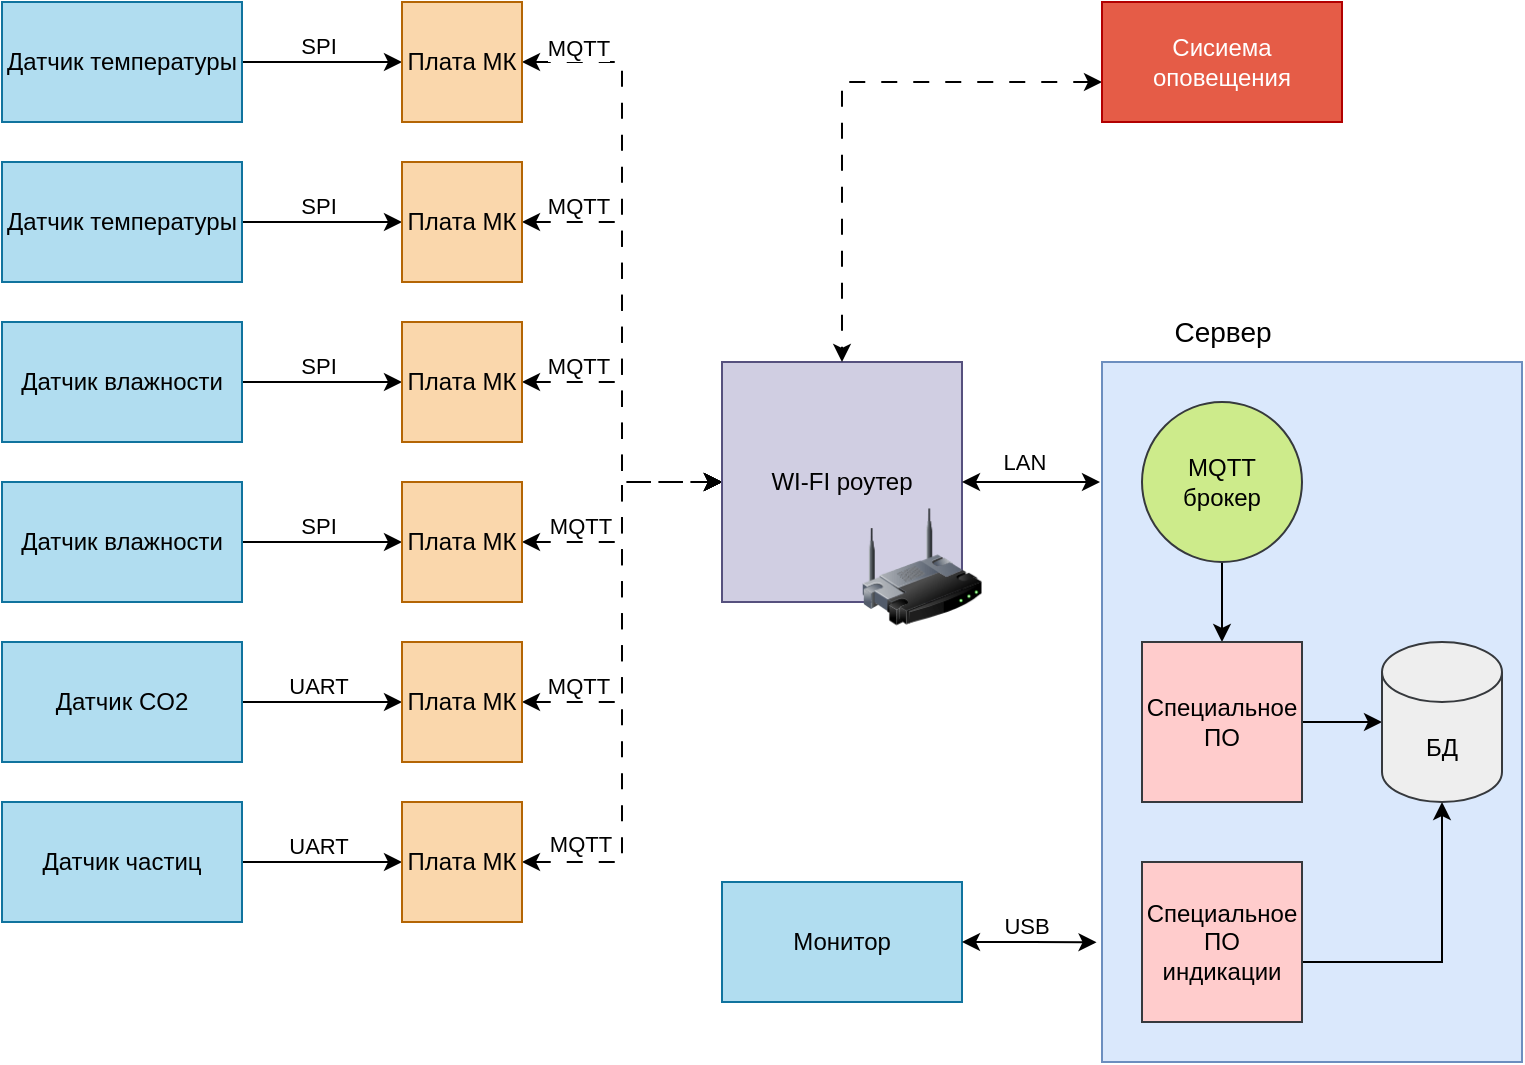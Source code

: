 <mxfile version="23.1.5" type="device">
  <diagram name="Page-1" id="55a83fd1-7818-8e21-69c5-c3457e3827bb">
    <mxGraphModel dx="486" dy="776" grid="1" gridSize="10" guides="1" tooltips="1" connect="1" arrows="1" fold="1" page="1" pageScale="1" pageWidth="827" pageHeight="1169" background="none" math="0" shadow="0">
      <root>
        <mxCell id="0" />
        <mxCell id="1" parent="0" />
        <mxCell id="v2mrgRsfFMyAzsgP_XJQ-56" value="" style="rounded=0;whiteSpace=wrap;html=1;fillColor=#dae8fc;strokeColor=#6c8ebf;" vertex="1" parent="1">
          <mxGeometry x="1410" y="500" width="210" height="350" as="geometry" />
        </mxCell>
        <mxCell id="v2mrgRsfFMyAzsgP_XJQ-5" value="" style="edgeStyle=orthogonalEdgeStyle;rounded=0;orthogonalLoop=1;jettySize=auto;html=1;" edge="1" parent="1" source="v2mrgRsfFMyAzsgP_XJQ-2" target="v2mrgRsfFMyAzsgP_XJQ-3">
          <mxGeometry relative="1" as="geometry" />
        </mxCell>
        <mxCell id="v2mrgRsfFMyAzsgP_XJQ-6" value="SPI" style="edgeLabel;html=1;align=center;verticalAlign=middle;resizable=0;points=[];" vertex="1" connectable="0" parent="v2mrgRsfFMyAzsgP_XJQ-5">
          <mxGeometry x="-0.254" relative="1" as="geometry">
            <mxPoint x="8" y="-8" as="offset" />
          </mxGeometry>
        </mxCell>
        <mxCell id="v2mrgRsfFMyAzsgP_XJQ-2" value="Датчик температуры" style="rounded=0;whiteSpace=wrap;html=1;fillColor=#b1ddf0;strokeColor=#10739e;" vertex="1" parent="1">
          <mxGeometry x="860" y="320" width="120" height="60" as="geometry" />
        </mxCell>
        <mxCell id="v2mrgRsfFMyAzsgP_XJQ-30" style="edgeStyle=orthogonalEdgeStyle;rounded=0;orthogonalLoop=1;jettySize=auto;html=1;entryX=0;entryY=0.5;entryDx=0;entryDy=0;dashed=1;dashPattern=8 8;startArrow=classic;startFill=1;" edge="1" parent="1" source="v2mrgRsfFMyAzsgP_XJQ-3" target="v2mrgRsfFMyAzsgP_XJQ-27">
          <mxGeometry relative="1" as="geometry" />
        </mxCell>
        <mxCell id="v2mrgRsfFMyAzsgP_XJQ-38" value="MQTT" style="edgeLabel;html=1;align=center;verticalAlign=middle;resizable=0;points=[];" vertex="1" connectable="0" parent="v2mrgRsfFMyAzsgP_XJQ-30">
          <mxGeometry x="-0.845" y="1" relative="1" as="geometry">
            <mxPoint x="4" y="-6" as="offset" />
          </mxGeometry>
        </mxCell>
        <mxCell id="v2mrgRsfFMyAzsgP_XJQ-3" value="Плата МК" style="rounded=0;whiteSpace=wrap;html=1;fillColor=#fad7ac;strokeColor=#b46504;" vertex="1" parent="1">
          <mxGeometry x="1060" y="320" width="60" height="60" as="geometry" />
        </mxCell>
        <mxCell id="v2mrgRsfFMyAzsgP_XJQ-7" value="" style="edgeStyle=orthogonalEdgeStyle;rounded=0;orthogonalLoop=1;jettySize=auto;html=1;" edge="1" parent="1" source="v2mrgRsfFMyAzsgP_XJQ-9" target="v2mrgRsfFMyAzsgP_XJQ-10">
          <mxGeometry relative="1" as="geometry" />
        </mxCell>
        <mxCell id="v2mrgRsfFMyAzsgP_XJQ-8" value="SPI" style="edgeLabel;html=1;align=center;verticalAlign=middle;resizable=0;points=[];" vertex="1" connectable="0" parent="v2mrgRsfFMyAzsgP_XJQ-7">
          <mxGeometry x="-0.254" relative="1" as="geometry">
            <mxPoint x="8" y="-8" as="offset" />
          </mxGeometry>
        </mxCell>
        <mxCell id="v2mrgRsfFMyAzsgP_XJQ-9" value="Датчик температуры" style="rounded=0;whiteSpace=wrap;html=1;fillColor=#b1ddf0;strokeColor=#10739e;" vertex="1" parent="1">
          <mxGeometry x="860" y="400" width="120" height="60" as="geometry" />
        </mxCell>
        <mxCell id="v2mrgRsfFMyAzsgP_XJQ-32" style="edgeStyle=orthogonalEdgeStyle;rounded=0;orthogonalLoop=1;jettySize=auto;html=1;entryX=0;entryY=0.5;entryDx=0;entryDy=0;dashed=1;dashPattern=8 8;startArrow=classic;startFill=1;" edge="1" parent="1" source="v2mrgRsfFMyAzsgP_XJQ-10" target="v2mrgRsfFMyAzsgP_XJQ-27">
          <mxGeometry relative="1" as="geometry" />
        </mxCell>
        <mxCell id="v2mrgRsfFMyAzsgP_XJQ-10" value="Плата МК" style="rounded=0;whiteSpace=wrap;html=1;fillColor=#fad7ac;strokeColor=#b46504;" vertex="1" parent="1">
          <mxGeometry x="1060" y="400" width="60" height="60" as="geometry" />
        </mxCell>
        <mxCell id="v2mrgRsfFMyAzsgP_XJQ-11" value="" style="edgeStyle=orthogonalEdgeStyle;rounded=0;orthogonalLoop=1;jettySize=auto;html=1;" edge="1" parent="1" source="v2mrgRsfFMyAzsgP_XJQ-13" target="v2mrgRsfFMyAzsgP_XJQ-14">
          <mxGeometry relative="1" as="geometry" />
        </mxCell>
        <mxCell id="v2mrgRsfFMyAzsgP_XJQ-12" value="SPI" style="edgeLabel;html=1;align=center;verticalAlign=middle;resizable=0;points=[];" vertex="1" connectable="0" parent="v2mrgRsfFMyAzsgP_XJQ-11">
          <mxGeometry x="-0.254" relative="1" as="geometry">
            <mxPoint x="8" y="-8" as="offset" />
          </mxGeometry>
        </mxCell>
        <mxCell id="v2mrgRsfFMyAzsgP_XJQ-13" value="Датчик влажности" style="rounded=0;whiteSpace=wrap;html=1;fillColor=#b1ddf0;strokeColor=#10739e;" vertex="1" parent="1">
          <mxGeometry x="860" y="480" width="120" height="60" as="geometry" />
        </mxCell>
        <mxCell id="v2mrgRsfFMyAzsgP_XJQ-34" style="edgeStyle=orthogonalEdgeStyle;rounded=0;orthogonalLoop=1;jettySize=auto;html=1;entryX=0;entryY=0.5;entryDx=0;entryDy=0;dashed=1;dashPattern=8 8;startArrow=classic;startFill=1;" edge="1" parent="1" source="v2mrgRsfFMyAzsgP_XJQ-14" target="v2mrgRsfFMyAzsgP_XJQ-27">
          <mxGeometry relative="1" as="geometry" />
        </mxCell>
        <mxCell id="v2mrgRsfFMyAzsgP_XJQ-14" value="Плата МК" style="rounded=0;whiteSpace=wrap;html=1;fillColor=#fad7ac;strokeColor=#b46504;" vertex="1" parent="1">
          <mxGeometry x="1060" y="480" width="60" height="60" as="geometry" />
        </mxCell>
        <mxCell id="v2mrgRsfFMyAzsgP_XJQ-15" value="" style="edgeStyle=orthogonalEdgeStyle;rounded=0;orthogonalLoop=1;jettySize=auto;html=1;" edge="1" parent="1" source="v2mrgRsfFMyAzsgP_XJQ-17" target="v2mrgRsfFMyAzsgP_XJQ-18">
          <mxGeometry relative="1" as="geometry" />
        </mxCell>
        <mxCell id="v2mrgRsfFMyAzsgP_XJQ-16" value="SPI" style="edgeLabel;html=1;align=center;verticalAlign=middle;resizable=0;points=[];" vertex="1" connectable="0" parent="v2mrgRsfFMyAzsgP_XJQ-15">
          <mxGeometry x="-0.254" relative="1" as="geometry">
            <mxPoint x="8" y="-8" as="offset" />
          </mxGeometry>
        </mxCell>
        <mxCell id="v2mrgRsfFMyAzsgP_XJQ-17" value="Датчик влажности" style="rounded=0;whiteSpace=wrap;html=1;fillColor=#b1ddf0;strokeColor=#10739e;" vertex="1" parent="1">
          <mxGeometry x="860" y="560" width="120" height="60" as="geometry" />
        </mxCell>
        <mxCell id="v2mrgRsfFMyAzsgP_XJQ-29" value="" style="edgeStyle=orthogonalEdgeStyle;rounded=0;orthogonalLoop=1;jettySize=auto;html=1;dashed=1;dashPattern=8 8;startArrow=classic;startFill=1;" edge="1" parent="1" source="v2mrgRsfFMyAzsgP_XJQ-18" target="v2mrgRsfFMyAzsgP_XJQ-27">
          <mxGeometry relative="1" as="geometry" />
        </mxCell>
        <mxCell id="v2mrgRsfFMyAzsgP_XJQ-18" value="Плата МК" style="rounded=0;whiteSpace=wrap;html=1;fillColor=#fad7ac;strokeColor=#b46504;" vertex="1" parent="1">
          <mxGeometry x="1060" y="560" width="60" height="60" as="geometry" />
        </mxCell>
        <mxCell id="v2mrgRsfFMyAzsgP_XJQ-19" value="" style="edgeStyle=orthogonalEdgeStyle;rounded=0;orthogonalLoop=1;jettySize=auto;html=1;" edge="1" parent="1" source="v2mrgRsfFMyAzsgP_XJQ-21" target="v2mrgRsfFMyAzsgP_XJQ-22">
          <mxGeometry relative="1" as="geometry" />
        </mxCell>
        <mxCell id="v2mrgRsfFMyAzsgP_XJQ-20" value="UART" style="edgeLabel;html=1;align=center;verticalAlign=middle;resizable=0;points=[];" vertex="1" connectable="0" parent="v2mrgRsfFMyAzsgP_XJQ-19">
          <mxGeometry x="-0.254" relative="1" as="geometry">
            <mxPoint x="8" y="-8" as="offset" />
          </mxGeometry>
        </mxCell>
        <mxCell id="v2mrgRsfFMyAzsgP_XJQ-21" value="Датчик CO2" style="rounded=0;whiteSpace=wrap;html=1;fillColor=#b1ddf0;strokeColor=#10739e;" vertex="1" parent="1">
          <mxGeometry x="860" y="640" width="120" height="60" as="geometry" />
        </mxCell>
        <mxCell id="v2mrgRsfFMyAzsgP_XJQ-35" style="edgeStyle=orthogonalEdgeStyle;rounded=0;orthogonalLoop=1;jettySize=auto;html=1;entryX=0;entryY=0.5;entryDx=0;entryDy=0;dashed=1;dashPattern=8 8;startArrow=classic;startFill=1;" edge="1" parent="1" source="v2mrgRsfFMyAzsgP_XJQ-22" target="v2mrgRsfFMyAzsgP_XJQ-27">
          <mxGeometry relative="1" as="geometry" />
        </mxCell>
        <mxCell id="v2mrgRsfFMyAzsgP_XJQ-22" value="Плата МК" style="rounded=0;whiteSpace=wrap;html=1;fillColor=#fad7ac;strokeColor=#b46504;" vertex="1" parent="1">
          <mxGeometry x="1060" y="640" width="60" height="60" as="geometry" />
        </mxCell>
        <mxCell id="v2mrgRsfFMyAzsgP_XJQ-23" value="" style="edgeStyle=orthogonalEdgeStyle;rounded=0;orthogonalLoop=1;jettySize=auto;html=1;" edge="1" parent="1" source="v2mrgRsfFMyAzsgP_XJQ-25" target="v2mrgRsfFMyAzsgP_XJQ-26">
          <mxGeometry relative="1" as="geometry" />
        </mxCell>
        <mxCell id="v2mrgRsfFMyAzsgP_XJQ-24" value="UART" style="edgeLabel;html=1;align=center;verticalAlign=middle;resizable=0;points=[];" vertex="1" connectable="0" parent="v2mrgRsfFMyAzsgP_XJQ-23">
          <mxGeometry x="-0.254" relative="1" as="geometry">
            <mxPoint x="8" y="-8" as="offset" />
          </mxGeometry>
        </mxCell>
        <mxCell id="v2mrgRsfFMyAzsgP_XJQ-25" value="Датчик частиц" style="rounded=0;whiteSpace=wrap;html=1;fillColor=#b1ddf0;strokeColor=#10739e;" vertex="1" parent="1">
          <mxGeometry x="860" y="720" width="120" height="60" as="geometry" />
        </mxCell>
        <mxCell id="v2mrgRsfFMyAzsgP_XJQ-37" style="edgeStyle=orthogonalEdgeStyle;rounded=0;orthogonalLoop=1;jettySize=auto;html=1;entryX=0;entryY=0.5;entryDx=0;entryDy=0;dashed=1;dashPattern=8 8;startArrow=classic;startFill=1;" edge="1" parent="1" source="v2mrgRsfFMyAzsgP_XJQ-26" target="v2mrgRsfFMyAzsgP_XJQ-27">
          <mxGeometry relative="1" as="geometry" />
        </mxCell>
        <mxCell id="v2mrgRsfFMyAzsgP_XJQ-26" value="Плата МК" style="rounded=0;whiteSpace=wrap;html=1;fillColor=#fad7ac;strokeColor=#b46504;" vertex="1" parent="1">
          <mxGeometry x="1060" y="720" width="60" height="60" as="geometry" />
        </mxCell>
        <mxCell id="v2mrgRsfFMyAzsgP_XJQ-27" value="WI-FI роутер" style="rounded=0;whiteSpace=wrap;html=1;fillColor=#d0cee2;strokeColor=#56517e;" vertex="1" parent="1">
          <mxGeometry x="1220" y="500" width="120" height="120" as="geometry" />
        </mxCell>
        <mxCell id="v2mrgRsfFMyAzsgP_XJQ-39" value="" style="image;html=1;labelBackgroundColor=#ffffff;image=img/lib/clip_art/networking/Wireless_Router_128x128.png;rounded=1;shadow=0;comic=0;strokeWidth=2;fontSize=22" vertex="1" parent="1">
          <mxGeometry x="1290" y="565" width="60" height="75" as="geometry" />
        </mxCell>
        <mxCell id="v2mrgRsfFMyAzsgP_XJQ-41" value="MQTT" style="edgeLabel;html=1;align=center;verticalAlign=middle;resizable=0;points=[];" vertex="1" connectable="0" parent="1">
          <mxGeometry x="1148.001" y="422" as="geometry" />
        </mxCell>
        <mxCell id="v2mrgRsfFMyAzsgP_XJQ-42" value="MQTT" style="edgeLabel;html=1;align=center;verticalAlign=middle;resizable=0;points=[];" vertex="1" connectable="0" parent="1">
          <mxGeometry x="1148.001" y="502" as="geometry" />
        </mxCell>
        <mxCell id="v2mrgRsfFMyAzsgP_XJQ-43" value="MQTT" style="edgeLabel;html=1;align=center;verticalAlign=middle;resizable=0;points=[];" vertex="1" connectable="0" parent="1">
          <mxGeometry x="1149.001" y="582" as="geometry" />
        </mxCell>
        <mxCell id="v2mrgRsfFMyAzsgP_XJQ-44" value="MQTT" style="edgeLabel;html=1;align=center;verticalAlign=middle;resizable=0;points=[];" vertex="1" connectable="0" parent="1">
          <mxGeometry x="1148.001" y="662" as="geometry" />
        </mxCell>
        <mxCell id="v2mrgRsfFMyAzsgP_XJQ-45" value="MQTT" style="edgeLabel;html=1;align=center;verticalAlign=middle;resizable=0;points=[];" vertex="1" connectable="0" parent="1">
          <mxGeometry x="1149.001" y="741" as="geometry" />
        </mxCell>
        <mxCell id="v2mrgRsfFMyAzsgP_XJQ-48" style="edgeStyle=orthogonalEdgeStyle;rounded=0;orthogonalLoop=1;jettySize=auto;html=1;entryX=0.5;entryY=0;entryDx=0;entryDy=0;dashed=1;dashPattern=8 8;startArrow=classic;startFill=1;" edge="1" parent="1" source="v2mrgRsfFMyAzsgP_XJQ-46" target="v2mrgRsfFMyAzsgP_XJQ-27">
          <mxGeometry relative="1" as="geometry">
            <mxPoint x="1290" y="360" as="targetPoint" />
            <Array as="points">
              <mxPoint x="1280" y="360" />
            </Array>
          </mxGeometry>
        </mxCell>
        <mxCell id="v2mrgRsfFMyAzsgP_XJQ-46" value="Сисиема оповещения" style="rounded=0;whiteSpace=wrap;html=1;fillColor=#E55C47;strokeColor=#B20000;fontColor=#ffffff;" vertex="1" parent="1">
          <mxGeometry x="1410" y="320" width="120" height="60" as="geometry" />
        </mxCell>
        <mxCell id="v2mrgRsfFMyAzsgP_XJQ-54" style="edgeStyle=orthogonalEdgeStyle;rounded=0;orthogonalLoop=1;jettySize=auto;html=1;entryX=0.5;entryY=0;entryDx=0;entryDy=0;" edge="1" parent="1" source="v2mrgRsfFMyAzsgP_XJQ-51" target="v2mrgRsfFMyAzsgP_XJQ-52">
          <mxGeometry relative="1" as="geometry" />
        </mxCell>
        <mxCell id="v2mrgRsfFMyAzsgP_XJQ-51" value="MQTT&lt;br&gt;брокер" style="ellipse;whiteSpace=wrap;html=1;aspect=fixed;fillColor=#cdeb8b;strokeColor=#36393d;" vertex="1" parent="1">
          <mxGeometry x="1430" y="520" width="80" height="80" as="geometry" />
        </mxCell>
        <mxCell id="v2mrgRsfFMyAzsgP_XJQ-55" value="" style="edgeStyle=orthogonalEdgeStyle;rounded=0;orthogonalLoop=1;jettySize=auto;html=1;" edge="1" parent="1" source="v2mrgRsfFMyAzsgP_XJQ-52" target="v2mrgRsfFMyAzsgP_XJQ-53">
          <mxGeometry relative="1" as="geometry" />
        </mxCell>
        <mxCell id="v2mrgRsfFMyAzsgP_XJQ-52" value="Специальное ПО" style="whiteSpace=wrap;html=1;aspect=fixed;fillColor=#ffcccc;strokeColor=#36393d;" vertex="1" parent="1">
          <mxGeometry x="1430" y="640" width="80" height="80" as="geometry" />
        </mxCell>
        <mxCell id="v2mrgRsfFMyAzsgP_XJQ-62" value="" style="edgeStyle=orthogonalEdgeStyle;rounded=0;orthogonalLoop=1;jettySize=auto;html=1;startArrow=classic;startFill=1;endArrow=none;endFill=0;" edge="1" parent="1" source="v2mrgRsfFMyAzsgP_XJQ-53" target="v2mrgRsfFMyAzsgP_XJQ-61">
          <mxGeometry relative="1" as="geometry">
            <Array as="points">
              <mxPoint x="1580" y="800" />
            </Array>
          </mxGeometry>
        </mxCell>
        <mxCell id="v2mrgRsfFMyAzsgP_XJQ-53" value="БД" style="shape=cylinder3;whiteSpace=wrap;html=1;boundedLbl=1;backgroundOutline=1;size=15;fillColor=#eeeeee;strokeColor=#36393d;" vertex="1" parent="1">
          <mxGeometry x="1550" y="640" width="60" height="80" as="geometry" />
        </mxCell>
        <mxCell id="v2mrgRsfFMyAzsgP_XJQ-57" value="&lt;span style=&quot;font-weight: normal;&quot;&gt;&lt;font style=&quot;font-size: 14px;&quot;&gt;Сервер&lt;/font&gt;&lt;/span&gt;" style="text;strokeColor=none;fillColor=none;html=1;fontSize=24;fontStyle=1;verticalAlign=middle;align=center;" vertex="1" parent="1">
          <mxGeometry x="1420" y="462" width="100" height="40" as="geometry" />
        </mxCell>
        <mxCell id="v2mrgRsfFMyAzsgP_XJQ-58" style="edgeStyle=orthogonalEdgeStyle;rounded=0;orthogonalLoop=1;jettySize=auto;html=1;startArrow=classic;startFill=1;" edge="1" parent="1" source="v2mrgRsfFMyAzsgP_XJQ-27">
          <mxGeometry relative="1" as="geometry">
            <mxPoint x="1409" y="560" as="targetPoint" />
            <Array as="points">
              <mxPoint x="1409" y="560" />
            </Array>
          </mxGeometry>
        </mxCell>
        <mxCell id="v2mrgRsfFMyAzsgP_XJQ-59" value="LAN" style="edgeLabel;html=1;align=center;verticalAlign=middle;resizable=0;points=[];" vertex="1" connectable="0" parent="v2mrgRsfFMyAzsgP_XJQ-58">
          <mxGeometry x="-0.122" y="-1" relative="1" as="geometry">
            <mxPoint y="-11" as="offset" />
          </mxGeometry>
        </mxCell>
        <mxCell id="v2mrgRsfFMyAzsgP_XJQ-61" value="Специальное ПО&lt;br&gt;индикации" style="whiteSpace=wrap;html=1;aspect=fixed;fillColor=#ffcccc;strokeColor=#36393d;" vertex="1" parent="1">
          <mxGeometry x="1430" y="750" width="80" height="80" as="geometry" />
        </mxCell>
        <mxCell id="v2mrgRsfFMyAzsgP_XJQ-63" value="Монитор" style="rounded=0;whiteSpace=wrap;html=1;fillColor=#b1ddf0;strokeColor=#10739e;" vertex="1" parent="1">
          <mxGeometry x="1220" y="760" width="120" height="60" as="geometry" />
        </mxCell>
        <mxCell id="v2mrgRsfFMyAzsgP_XJQ-64" style="edgeStyle=orthogonalEdgeStyle;rounded=0;orthogonalLoop=1;jettySize=auto;html=1;entryX=-0.013;entryY=0.829;entryDx=0;entryDy=0;entryPerimeter=0;startArrow=classic;startFill=1;" edge="1" parent="1" source="v2mrgRsfFMyAzsgP_XJQ-63" target="v2mrgRsfFMyAzsgP_XJQ-56">
          <mxGeometry relative="1" as="geometry" />
        </mxCell>
        <mxCell id="v2mrgRsfFMyAzsgP_XJQ-65" value="USB" style="edgeLabel;html=1;align=center;verticalAlign=middle;resizable=0;points=[];" vertex="1" connectable="0" parent="v2mrgRsfFMyAzsgP_XJQ-64">
          <mxGeometry x="0.037" relative="1" as="geometry">
            <mxPoint x="-3" y="-8" as="offset" />
          </mxGeometry>
        </mxCell>
      </root>
    </mxGraphModel>
  </diagram>
</mxfile>
